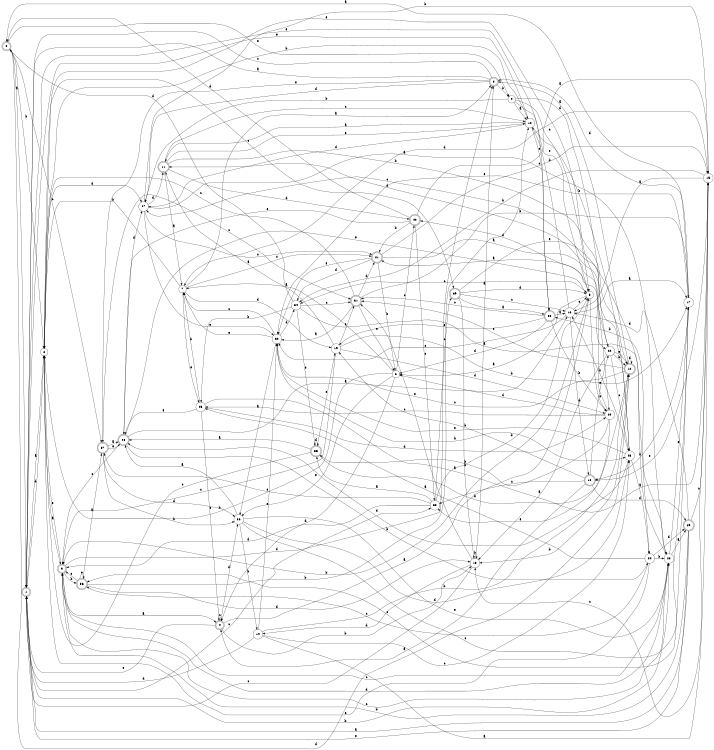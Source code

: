 digraph n33_1 {
__start0 [label="" shape="none"];

rankdir=LR;
size="8,5";

s0 [style="rounded,filled", color="black", fillcolor="white" shape="doublecircle", label="0"];
s1 [style="rounded,filled", color="black", fillcolor="white" shape="doublecircle", label="1"];
s2 [style="filled", color="black", fillcolor="white" shape="circle", label="2"];
s3 [style="rounded,filled", color="black", fillcolor="white" shape="doublecircle", label="3"];
s4 [style="rounded,filled", color="black", fillcolor="white" shape="doublecircle", label="4"];
s5 [style="filled", color="black", fillcolor="white" shape="circle", label="5"];
s6 [style="filled", color="black", fillcolor="white" shape="circle", label="6"];
s7 [style="filled", color="black", fillcolor="white" shape="circle", label="7"];
s8 [style="rounded,filled", color="black", fillcolor="white" shape="doublecircle", label="8"];
s9 [style="filled", color="black", fillcolor="white" shape="circle", label="9"];
s10 [style="filled", color="black", fillcolor="white" shape="circle", label="10"];
s11 [style="rounded,filled", color="black", fillcolor="white" shape="doublecircle", label="11"];
s12 [style="rounded,filled", color="black", fillcolor="white" shape="doublecircle", label="12"];
s13 [style="filled", color="black", fillcolor="white" shape="circle", label="13"];
s14 [style="filled", color="black", fillcolor="white" shape="circle", label="14"];
s15 [style="filled", color="black", fillcolor="white" shape="circle", label="15"];
s16 [style="filled", color="black", fillcolor="white" shape="circle", label="16"];
s17 [style="filled", color="black", fillcolor="white" shape="circle", label="17"];
s18 [style="rounded,filled", color="black", fillcolor="white" shape="doublecircle", label="18"];
s19 [style="filled", color="black", fillcolor="white" shape="circle", label="19"];
s20 [style="filled", color="black", fillcolor="white" shape="circle", label="20"];
s21 [style="rounded,filled", color="black", fillcolor="white" shape="doublecircle", label="21"];
s22 [style="filled", color="black", fillcolor="white" shape="circle", label="22"];
s23 [style="filled", color="black", fillcolor="white" shape="circle", label="23"];
s24 [style="filled", color="black", fillcolor="white" shape="circle", label="24"];
s25 [style="filled", color="black", fillcolor="white" shape="circle", label="25"];
s26 [style="rounded,filled", color="black", fillcolor="white" shape="doublecircle", label="26"];
s27 [style="filled", color="black", fillcolor="white" shape="circle", label="27"];
s28 [style="filled", color="black", fillcolor="white" shape="circle", label="28"];
s29 [style="rounded,filled", color="black", fillcolor="white" shape="doublecircle", label="29"];
s30 [style="rounded,filled", color="black", fillcolor="white" shape="doublecircle", label="30"];
s31 [style="rounded,filled", color="black", fillcolor="white" shape="doublecircle", label="31"];
s32 [style="filled", color="black", fillcolor="white" shape="circle", label="32"];
s33 [style="filled", color="black", fillcolor="white" shape="circle", label="33"];
s34 [style="filled", color="black", fillcolor="white" shape="circle", label="34"];
s35 [style="rounded,filled", color="black", fillcolor="white" shape="doublecircle", label="35"];
s36 [style="rounded,filled", color="black", fillcolor="white" shape="doublecircle", label="36"];
s37 [style="rounded,filled", color="black", fillcolor="white" shape="doublecircle", label="37"];
s38 [style="filled", color="black", fillcolor="white" shape="circle", label="38"];
s39 [style="rounded,filled", color="black", fillcolor="white" shape="doublecircle", label="39"];
s40 [style="rounded,filled", color="black", fillcolor="white" shape="doublecircle", label="40"];
s0 -> s1 [label="a"];
s0 -> s2 [label="b"];
s0 -> s37 [label="c"];
s0 -> s12 [label="d"];
s0 -> s9 [label="e"];
s1 -> s2 [label="a"];
s1 -> s28 [label="b"];
s1 -> s38 [label="c"];
s1 -> s2 [label="d"];
s1 -> s30 [label="e"];
s2 -> s3 [label="a"];
s2 -> s10 [label="b"];
s2 -> s39 [label="c"];
s2 -> s27 [label="d"];
s2 -> s20 [label="e"];
s3 -> s4 [label="a"];
s3 -> s36 [label="b"];
s3 -> s28 [label="c"];
s3 -> s8 [label="d"];
s3 -> s2 [label="e"];
s4 -> s5 [label="a"];
s4 -> s13 [label="b"];
s4 -> s4 [label="c"];
s4 -> s33 [label="d"];
s4 -> s1 [label="e"];
s5 -> s6 [label="a"];
s5 -> s3 [label="b"];
s5 -> s34 [label="c"];
s5 -> s40 [label="d"];
s5 -> s20 [label="e"];
s6 -> s7 [label="a"];
s6 -> s2 [label="b"];
s6 -> s40 [label="c"];
s6 -> s4 [label="d"];
s6 -> s33 [label="e"];
s7 -> s8 [label="a"];
s7 -> s2 [label="b"];
s7 -> s21 [label="c"];
s7 -> s19 [label="d"];
s7 -> s25 [label="e"];
s8 -> s1 [label="a"];
s8 -> s9 [label="b"];
s8 -> s1 [label="c"];
s8 -> s27 [label="d"];
s8 -> s37 [label="e"];
s9 -> s10 [label="a"];
s9 -> s27 [label="b"];
s9 -> s5 [label="c"];
s9 -> s22 [label="d"];
s9 -> s5 [label="e"];
s10 -> s11 [label="a"];
s10 -> s23 [label="b"];
s10 -> s30 [label="c"];
s10 -> s27 [label="d"];
s10 -> s1 [label="e"];
s11 -> s7 [label="a"];
s11 -> s12 [label="b"];
s11 -> s10 [label="c"];
s11 -> s40 [label="d"];
s11 -> s10 [label="e"];
s12 -> s8 [label="a"];
s12 -> s13 [label="b"];
s12 -> s32 [label="c"];
s12 -> s12 [label="d"];
s12 -> s31 [label="e"];
s13 -> s8 [label="a"];
s13 -> s13 [label="b"];
s13 -> s1 [label="c"];
s13 -> s14 [label="d"];
s13 -> s31 [label="e"];
s14 -> s15 [label="a"];
s14 -> s12 [label="b"];
s14 -> s23 [label="c"];
s14 -> s1 [label="d"];
s14 -> s32 [label="e"];
s15 -> s16 [label="a"];
s15 -> s34 [label="b"];
s15 -> s13 [label="c"];
s15 -> s7 [label="d"];
s15 -> s18 [label="e"];
s16 -> s17 [label="a"];
s16 -> s10 [label="b"];
s16 -> s5 [label="c"];
s16 -> s18 [label="d"];
s16 -> s32 [label="e"];
s17 -> s0 [label="a"];
s17 -> s18 [label="b"];
s17 -> s36 [label="c"];
s17 -> s8 [label="d"];
s17 -> s32 [label="e"];
s18 -> s4 [label="a"];
s18 -> s19 [label="b"];
s18 -> s38 [label="c"];
s18 -> s29 [label="d"];
s18 -> s22 [label="e"];
s19 -> s11 [label="a"];
s19 -> s17 [label="b"];
s19 -> s3 [label="c"];
s19 -> s20 [label="d"];
s19 -> s31 [label="e"];
s20 -> s21 [label="a"];
s20 -> s35 [label="b"];
s20 -> s25 [label="c"];
s20 -> s6 [label="d"];
s20 -> s38 [label="e"];
s21 -> s22 [label="a"];
s21 -> s6 [label="b"];
s21 -> s15 [label="c"];
s21 -> s34 [label="d"];
s21 -> s32 [label="e"];
s22 -> s13 [label="a"];
s22 -> s12 [label="b"];
s22 -> s23 [label="c"];
s22 -> s11 [label="d"];
s22 -> s12 [label="e"];
s23 -> s24 [label="a"];
s23 -> s16 [label="b"];
s23 -> s27 [label="c"];
s23 -> s26 [label="d"];
s23 -> s32 [label="e"];
s24 -> s25 [label="a"];
s24 -> s28 [label="b"];
s24 -> s36 [label="c"];
s24 -> s29 [label="d"];
s24 -> s2 [label="e"];
s25 -> s15 [label="a"];
s25 -> s7 [label="b"];
s25 -> s4 [label="c"];
s25 -> s20 [label="d"];
s25 -> s26 [label="e"];
s26 -> s16 [label="a"];
s26 -> s24 [label="b"];
s26 -> s3 [label="c"];
s26 -> s27 [label="d"];
s26 -> s5 [label="e"];
s27 -> s28 [label="a"];
s27 -> s15 [label="b"];
s27 -> s21 [label="c"];
s27 -> s11 [label="d"];
s27 -> s32 [label="e"];
s28 -> s29 [label="a"];
s28 -> s30 [label="b"];
s28 -> s3 [label="c"];
s28 -> s3 [label="d"];
s28 -> s17 [label="e"];
s29 -> s1 [label="a"];
s29 -> s3 [label="b"];
s29 -> s15 [label="c"];
s29 -> s16 [label="d"];
s29 -> s1 [label="e"];
s30 -> s16 [label="a"];
s30 -> s20 [label="b"];
s30 -> s31 [label="c"];
s30 -> s6 [label="d"];
s30 -> s19 [label="e"];
s31 -> s32 [label="a"];
s31 -> s17 [label="b"];
s31 -> s2 [label="c"];
s31 -> s21 [label="d"];
s31 -> s6 [label="e"];
s32 -> s33 [label="a"];
s32 -> s23 [label="b"];
s32 -> s7 [label="c"];
s32 -> s34 [label="d"];
s32 -> s7 [label="e"];
s33 -> s26 [label="a"];
s33 -> s14 [label="b"];
s33 -> s17 [label="c"];
s33 -> s23 [label="d"];
s33 -> s28 [label="e"];
s34 -> s28 [label="a"];
s34 -> s25 [label="b"];
s34 -> s31 [label="c"];
s34 -> s0 [label="d"];
s34 -> s35 [label="e"];
s35 -> s26 [label="a"];
s35 -> s12 [label="b"];
s35 -> s2 [label="c"];
s35 -> s35 [label="d"];
s35 -> s19 [label="e"];
s36 -> s37 [label="a"];
s36 -> s10 [label="b"];
s36 -> s3 [label="c"];
s36 -> s13 [label="d"];
s36 -> s36 [label="e"];
s37 -> s26 [label="a"];
s37 -> s33 [label="b"];
s37 -> s31 [label="c"];
s37 -> s33 [label="d"];
s37 -> s26 [label="e"];
s38 -> s35 [label="a"];
s38 -> s5 [label="b"];
s38 -> s39 [label="c"];
s38 -> s3 [label="d"];
s38 -> s37 [label="e"];
s39 -> s30 [label="a"];
s39 -> s13 [label="b"];
s39 -> s16 [label="c"];
s39 -> s5 [label="d"];
s39 -> s24 [label="e"];
s40 -> s15 [label="a"];
s40 -> s21 [label="b"];
s40 -> s38 [label="c"];
s40 -> s0 [label="d"];
s40 -> s26 [label="e"];

}